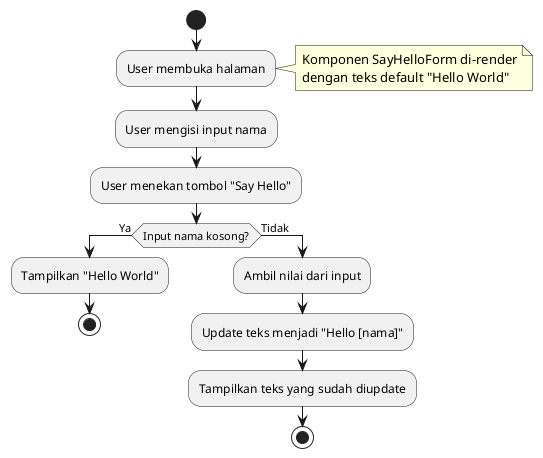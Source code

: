 @startuml React SideEffect Flow

start

:User membuka halaman;
note right
  Komponen SayHelloForm di-render
  dengan teks default "Hello World"
end note

:User mengisi input nama;
:User menekan tombol "Say Hello";

if (Input nama kosong?) then (Ya)
  :Tampilkan "Hello World";
  stop
else (Tidak)
  :Ambil nilai dari input;
  :Update teks menjadi "Hello [nama]";
  :Tampilkan teks yang sudah diupdate;
  stop
endif

@enduml
